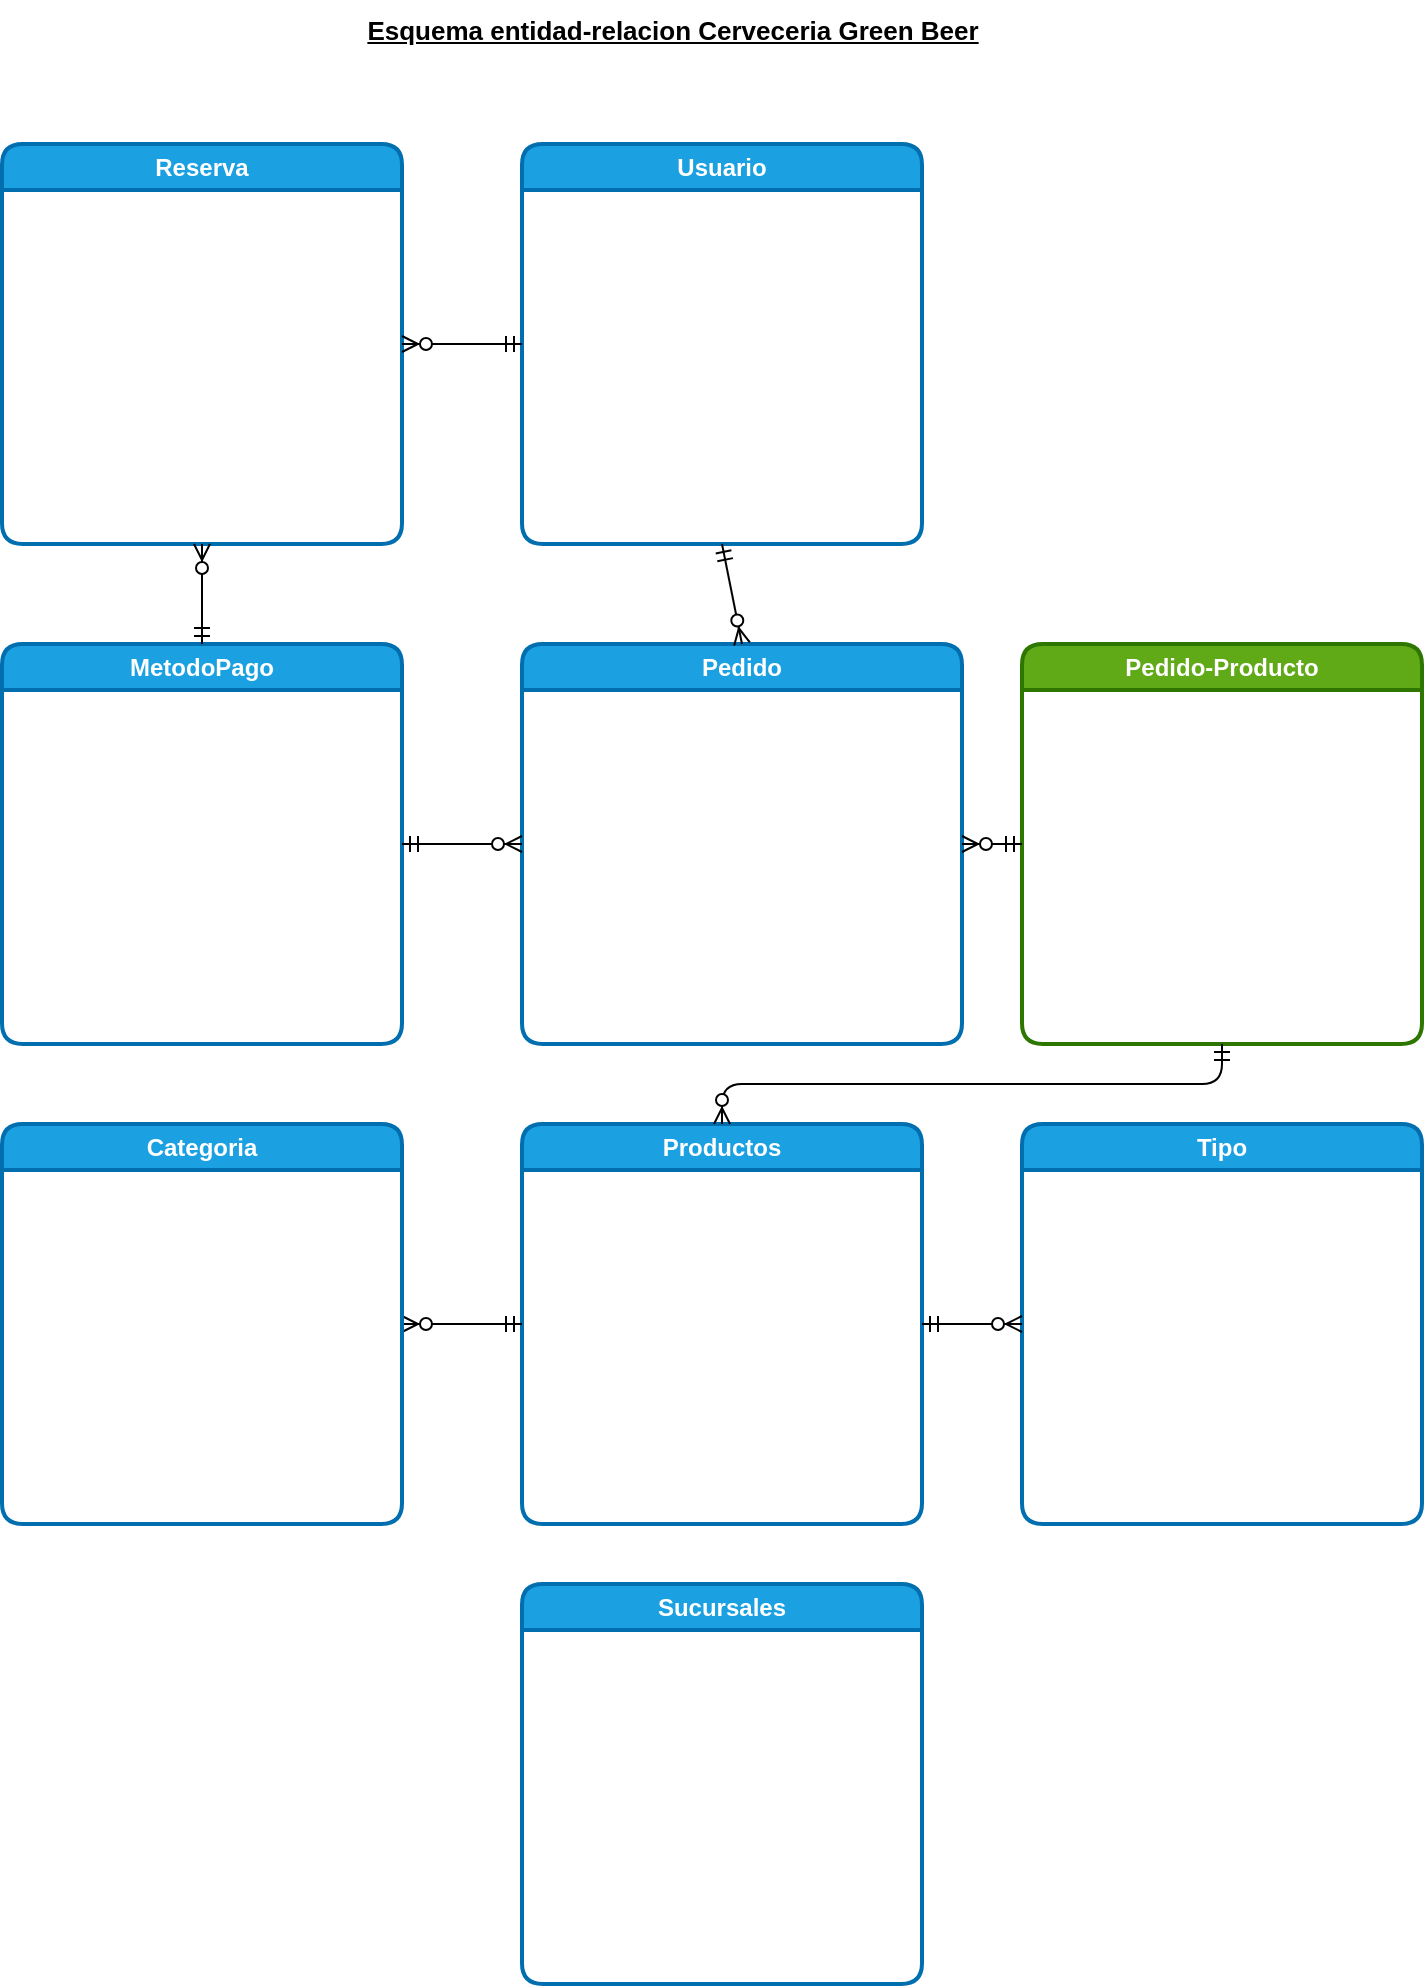 <mxfile>
    <diagram name="Página-1" id="uT9yLsgqjFHyx92FWntv">
        <mxGraphModel dx="904" dy="607" grid="1" gridSize="10" guides="1" tooltips="1" connect="1" arrows="1" fold="1" page="1" pageScale="1" pageWidth="827" pageHeight="1169" background="none" math="0" shadow="0">
            <root>
                <mxCell id="0"/>
                <mxCell id="1" parent="0"/>
                <mxCell id="jhApCoZ5-Amo9dIsdA1J-1" value="Usuario" style="swimlane;whiteSpace=wrap;html=1;fillColor=#1ba1e2;strokeColor=#006EAF;strokeWidth=2;fontColor=#ffffff;rounded=1;" parent="1" vertex="1">
                    <mxGeometry x="340" y="80" width="200" height="200" as="geometry"/>
                </mxCell>
                <mxCell id="4UzkKI2sTNi-MiWqPZaZ-10" value="id: number&lt;div style=&quot;font-size: 12px;&quot;&gt;name: string&lt;/div&gt;&lt;div style=&quot;font-size: 12px;&quot;&gt;lastName: string&lt;/div&gt;&lt;div style=&quot;font-size: 12px;&quot;&gt;user: string&lt;/div&gt;&lt;div style=&quot;font-size: 12px;&quot;&gt;email: string&lt;/div&gt;&lt;div style=&quot;font-size: 12px;&quot;&gt;password: string&lt;/div&gt;&lt;div style=&quot;font-size: 12px;&quot;&gt;age: number&lt;/div&gt;&lt;div style=&quot;font-size: 12px;&quot;&gt;direccion: string&lt;/div&gt;&lt;div style=&quot;font-size: 12px;&quot;&gt;idRol: FK rol&lt;/div&gt;" style="text;html=1;align=left;verticalAlign=middle;resizable=0;points=[];autosize=1;strokeColor=none;fillColor=none;fontSize=12;fontColor=#FFFFFF;rounded=1;" parent="jhApCoZ5-Amo9dIsdA1J-1" vertex="1">
                    <mxGeometry x="10" y="30" width="110" height="140" as="geometry"/>
                </mxCell>
                <mxCell id="jhApCoZ5-Amo9dIsdA1J-2" value="Productos" style="swimlane;whiteSpace=wrap;html=1;fillColor=#1ba1e2;strokeColor=#006EAF;strokeWidth=2;fontColor=#ffffff;rounded=1;" parent="1" vertex="1">
                    <mxGeometry x="340" y="570" width="200" height="200" as="geometry"/>
                </mxCell>
                <mxCell id="R0fsu3MzCKlck9rWGBXX-3" value="id: number&lt;div&gt;title: string&lt;/div&gt;&lt;div&gt;img: string&lt;/div&gt;&lt;div&gt;descripcion: string&lt;/div&gt;&lt;div&gt;ingredientes: string&lt;/div&gt;&lt;div&gt;price: number&lt;/div&gt;&lt;div&gt;valoracion: number&lt;/div&gt;&lt;div&gt;idCategoria: FK Categoria&lt;/div&gt;&lt;div&gt;idTipo: FK Tipo&lt;/div&gt;" style="text;html=1;align=left;verticalAlign=middle;resizable=0;points=[];autosize=1;strokeColor=none;fillColor=none;fontColor=#FFFFFF;rounded=1;" parent="jhApCoZ5-Amo9dIsdA1J-2" vertex="1">
                    <mxGeometry x="10" y="30" width="160" height="140" as="geometry"/>
                </mxCell>
                <mxCell id="jhApCoZ5-Amo9dIsdA1J-3" value="Pedido" style="swimlane;whiteSpace=wrap;html=1;fillColor=#1ba1e2;strokeColor=#006EAF;strokeWidth=2;fontColor=#ffffff;rounded=1;" parent="1" vertex="1">
                    <mxGeometry x="340" y="330" width="220" height="200" as="geometry"/>
                </mxCell>
                <mxCell id="4UzkKI2sTNi-MiWqPZaZ-12" value="id: number&lt;div&gt;idPedidoProducto: FK Pedido-Prod&lt;/div&gt;&lt;div&gt;idUsuario: FK Usuario&lt;/div&gt;&lt;div&gt;fecha : date&lt;/div&gt;&lt;div&gt;idMetodoPago: FK MetodoPago&lt;/div&gt;&lt;div&gt;detalle: string&lt;/div&gt;" style="text;html=1;align=left;verticalAlign=middle;resizable=0;points=[];autosize=1;strokeColor=none;fillColor=none;strokeWidth=2;fontColor=#FFFFFF;rounded=1;" parent="jhApCoZ5-Amo9dIsdA1J-3" vertex="1">
                    <mxGeometry x="10" y="30" width="210" height="100" as="geometry"/>
                </mxCell>
                <mxCell id="jhApCoZ5-Amo9dIsdA1J-6" value="Reserva" style="swimlane;whiteSpace=wrap;html=1;fillColor=#1ba1e2;strokeColor=#006EAF;startSize=23;strokeWidth=2;fontColor=#ffffff;rounded=1;" parent="1" vertex="1">
                    <mxGeometry x="80" y="80" width="200" height="200" as="geometry"/>
                </mxCell>
                <mxCell id="4UzkKI2sTNi-MiWqPZaZ-9" value="id: number&lt;div style=&quot;font-size: 12px;&quot;&gt;fechaHora: dateTime&lt;/div&gt;&lt;div style=&quot;font-size: 12px;&quot;&gt;cantidad: number&lt;/div&gt;&lt;div style=&quot;font-size: 12px;&quot;&gt;idUsuario: FK usuario&lt;/div&gt;&lt;div style=&quot;font-size: 12px;&quot;&gt;idMetodoPago: FK MetodoPago&lt;/div&gt;&lt;div style=&quot;font-size: 12px;&quot;&gt;mesa: number&lt;/div&gt;" style="text;html=1;align=left;verticalAlign=middle;resizable=0;points=[];autosize=1;strokeColor=none;fillColor=none;labelBorderColor=none;labelBackgroundColor=none;fontSize=12;fontColor=#FFFFFF;rounded=1;" parent="jhApCoZ5-Amo9dIsdA1J-6" vertex="1">
                    <mxGeometry x="10" y="30" width="190" height="100" as="geometry"/>
                </mxCell>
                <mxCell id="jhApCoZ5-Amo9dIsdA1J-23" value="Pedido-Producto" style="swimlane;whiteSpace=wrap;html=1;fillColor=#60a917;strokeColor=#2D7600;strokeWidth=2;fontColor=#ffffff;rounded=1;" parent="1" vertex="1">
                    <mxGeometry x="590" y="330" width="200" height="200" as="geometry">
                        <mxRectangle x="590" y="330" width="140" height="30" as="alternateBounds"/>
                    </mxGeometry>
                </mxCell>
                <mxCell id="R0fsu3MzCKlck9rWGBXX-2" value="&lt;div&gt;id:number&lt;/div&gt;&lt;div&gt;idProducto: FK producto&lt;/div&gt;&lt;div&gt;idPedido: FK Pedido&lt;/div&gt;&lt;div&gt;cantidad : number&lt;/div&gt;&lt;div&gt;&lt;br&gt;&lt;/div&gt;" style="text;html=1;align=left;verticalAlign=middle;resizable=0;points=[];autosize=1;strokeColor=none;fillColor=none;fontColor=#FFFFFF;rounded=1;" parent="jhApCoZ5-Amo9dIsdA1J-23" vertex="1">
                    <mxGeometry x="10" y="20" width="150" height="90" as="geometry"/>
                </mxCell>
                <mxCell id="jhApCoZ5-Amo9dIsdA1J-26" value="" style="fontSize=12;html=1;endArrow=ERzeroToMany;startArrow=ERmandOne;rounded=1;entryX=1;entryY=0.5;entryDx=0;entryDy=0;exitX=0;exitY=0.5;exitDx=0;exitDy=0;fontColor=#FFFFFF;" parent="1" source="jhApCoZ5-Amo9dIsdA1J-1" target="jhApCoZ5-Amo9dIsdA1J-6" edge="1">
                    <mxGeometry width="100" height="100" relative="1" as="geometry">
                        <mxPoint x="290" y="220" as="sourcePoint"/>
                        <mxPoint x="330" y="220" as="targetPoint"/>
                    </mxGeometry>
                </mxCell>
                <mxCell id="jhApCoZ5-Amo9dIsdA1J-27" value="" style="fontSize=12;html=1;endArrow=ERzeroToMany;startArrow=ERmandOne;rounded=1;exitX=0;exitY=0.5;exitDx=0;exitDy=0;entryX=1;entryY=0.7;entryDx=0;entryDy=0;entryPerimeter=0;fontColor=#FFFFFF;" parent="1" source="jhApCoZ5-Amo9dIsdA1J-23" target="4UzkKI2sTNi-MiWqPZaZ-12" edge="1">
                    <mxGeometry width="100" height="100" relative="1" as="geometry">
                        <mxPoint x="390" y="530" as="sourcePoint"/>
                        <mxPoint x="480" y="530" as="targetPoint"/>
                    </mxGeometry>
                </mxCell>
                <mxCell id="jhApCoZ5-Amo9dIsdA1J-31" value="" style="fontSize=12;html=1;endArrow=ERzeroToMany;startArrow=ERmandOne;rounded=1;exitX=0.5;exitY=1;exitDx=0;exitDy=0;entryX=0.5;entryY=0;entryDx=0;entryDy=0;fontColor=#FFFFFF;" parent="1" source="jhApCoZ5-Amo9dIsdA1J-1" target="jhApCoZ5-Amo9dIsdA1J-3" edge="1">
                    <mxGeometry width="100" height="100" relative="1" as="geometry">
                        <mxPoint x="350" y="190" as="sourcePoint"/>
                        <mxPoint x="150" y="320" as="targetPoint"/>
                    </mxGeometry>
                </mxCell>
                <mxCell id="jhApCoZ5-Amo9dIsdA1J-33" value="" style="fontSize=12;html=1;endArrow=ERzeroToMany;startArrow=ERmandOne;rounded=1;edgeStyle=orthogonalEdgeStyle;entryX=0.5;entryY=0;entryDx=0;entryDy=0;exitX=0.5;exitY=1;exitDx=0;exitDy=0;fontColor=#FFFFFF;" parent="1" source="jhApCoZ5-Amo9dIsdA1J-23" target="jhApCoZ5-Amo9dIsdA1J-2" edge="1">
                    <mxGeometry width="100" height="100" relative="1" as="geometry">
                        <mxPoint x="440" y="770" as="sourcePoint"/>
                        <mxPoint x="690" y="770" as="targetPoint"/>
                        <Array as="points">
                            <mxPoint x="690" y="550"/>
                            <mxPoint x="440" y="550"/>
                        </Array>
                    </mxGeometry>
                </mxCell>
                <mxCell id="jhApCoZ5-Amo9dIsdA1J-35" value="" style="fontSize=12;html=1;endArrow=ERzeroToMany;startArrow=ERmandOne;rounded=1;entryX=1;entryY=0.5;entryDx=0;entryDy=0;exitX=0;exitY=0.5;exitDx=0;exitDy=0;fontColor=#FFFFFF;" parent="1" source="jhApCoZ5-Amo9dIsdA1J-2" target="jhApCoZ5-Amo9dIsdA1J-4" edge="1">
                    <mxGeometry width="100" height="100" relative="1" as="geometry">
                        <mxPoint x="350" y="440" as="sourcePoint"/>
                        <mxPoint x="280" y="440" as="targetPoint"/>
                    </mxGeometry>
                </mxCell>
                <mxCell id="jhApCoZ5-Amo9dIsdA1J-37" value="Esquema entidad-relacion Cerveceria Green Beer" style="text;html=1;align=center;verticalAlign=middle;resizable=0;points=[];autosize=1;strokeColor=none;fillColor=none;fontStyle=5;fontSize=13;rounded=1;" parent="1" vertex="1">
                    <mxGeometry x="260" y="8" width="310" height="30" as="geometry"/>
                </mxCell>
                <mxCell id="jhApCoZ5-Amo9dIsdA1J-5" value="MetodoPago" style="swimlane;whiteSpace=wrap;html=1;fillColor=#1ba1e2;strokeColor=#006EAF;strokeWidth=2;fontColor=#ffffff;rounded=1;" parent="1" vertex="1">
                    <mxGeometry x="80" y="330" width="200" height="200" as="geometry"/>
                </mxCell>
                <mxCell id="4UzkKI2sTNi-MiWqPZaZ-13" value="id: number&lt;div&gt;metodoPago: string&lt;/div&gt;" style="text;html=1;align=left;verticalAlign=middle;resizable=0;points=[];autosize=1;strokeColor=none;fillColor=none;fontColor=#FFFFFF;rounded=1;" parent="jhApCoZ5-Amo9dIsdA1J-5" vertex="1">
                    <mxGeometry x="5" y="40" width="130" height="40" as="geometry"/>
                </mxCell>
                <mxCell id="jhApCoZ5-Amo9dIsdA1J-32" value="" style="fontSize=12;html=1;endArrow=ERzeroToMany;startArrow=ERmandOne;rounded=1;fontColor=#FFFFFF;" parent="1" edge="1">
                    <mxGeometry width="100" height="100" relative="1" as="geometry">
                        <mxPoint x="280" y="430" as="sourcePoint"/>
                        <mxPoint x="340" y="430" as="targetPoint"/>
                    </mxGeometry>
                </mxCell>
                <mxCell id="jhApCoZ5-Amo9dIsdA1J-4" value="Categoria" style="swimlane;whiteSpace=wrap;html=1;fillColor=#1ba1e2;strokeColor=#006EAF;strokeWidth=2;fontColor=#ffffff;rounded=1;" parent="1" vertex="1">
                    <mxGeometry x="80" y="570" width="200" height="200" as="geometry"/>
                </mxCell>
                <mxCell id="R0fsu3MzCKlck9rWGBXX-4" value="id: number&lt;div&gt;nombre: string&lt;/div&gt;" style="text;html=1;align=left;verticalAlign=middle;resizable=0;points=[];autosize=1;strokeColor=none;fillColor=none;fontColor=#FFFFFF;rounded=1;" parent="jhApCoZ5-Amo9dIsdA1J-4" vertex="1">
                    <mxGeometry x="10" y="30" width="100" height="40" as="geometry"/>
                </mxCell>
                <mxCell id="R0fsu3MzCKlck9rWGBXX-1" value="" style="fontSize=12;html=1;endArrow=ERzeroToMany;startArrow=ERmandOne;rounded=1;entryX=0.5;entryY=1;entryDx=0;entryDy=0;exitX=0.5;exitY=0;exitDx=0;exitDy=0;fontColor=#FFFFFF;" parent="1" source="jhApCoZ5-Amo9dIsdA1J-5" target="jhApCoZ5-Amo9dIsdA1J-6" edge="1">
                    <mxGeometry width="100" height="100" relative="1" as="geometry">
                        <mxPoint x="350" y="190" as="sourcePoint"/>
                        <mxPoint x="290" y="190" as="targetPoint"/>
                    </mxGeometry>
                </mxCell>
                <mxCell id="R0fsu3MzCKlck9rWGBXX-5" value="Tipo" style="swimlane;whiteSpace=wrap;html=1;fillColor=#1ba1e2;strokeColor=#006EAF;strokeWidth=2;fontColor=#ffffff;rounded=1;" parent="1" vertex="1">
                    <mxGeometry x="590" y="570" width="200" height="200" as="geometry"/>
                </mxCell>
                <mxCell id="R0fsu3MzCKlck9rWGBXX-6" value="id: number&lt;div&gt;nombre: string&lt;/div&gt;" style="text;html=1;align=left;verticalAlign=middle;resizable=0;points=[];autosize=1;strokeColor=none;fillColor=none;fontColor=#FFFFFF;rounded=1;" parent="R0fsu3MzCKlck9rWGBXX-5" vertex="1">
                    <mxGeometry x="10" y="30" width="100" height="40" as="geometry"/>
                </mxCell>
                <mxCell id="R0fsu3MzCKlck9rWGBXX-7" value="" style="fontSize=12;html=1;endArrow=ERzeroToMany;startArrow=ERmandOne;rounded=1;entryX=0;entryY=0.5;entryDx=0;entryDy=0;exitX=1;exitY=0.5;exitDx=0;exitDy=0;fontColor=#FFFFFF;" parent="1" source="jhApCoZ5-Amo9dIsdA1J-2" target="R0fsu3MzCKlck9rWGBXX-5" edge="1">
                    <mxGeometry width="100" height="100" relative="1" as="geometry">
                        <mxPoint x="350" y="680" as="sourcePoint"/>
                        <mxPoint x="290" y="680" as="targetPoint"/>
                    </mxGeometry>
                </mxCell>
                <mxCell id="R0fsu3MzCKlck9rWGBXX-8" value="Sucursales" style="swimlane;whiteSpace=wrap;html=1;fillColor=#1ba1e2;strokeColor=#006EAF;rounded=1;strokeWidth=2;fontColor=#ffffff;" parent="1" vertex="1">
                    <mxGeometry x="340" y="800" width="200" height="200" as="geometry"/>
                </mxCell>
                <mxCell id="R0fsu3MzCKlck9rWGBXX-9" value="id: number&lt;div&gt;nombre: string&lt;/div&gt;&lt;div&gt;direccion: string&lt;/div&gt;&lt;div&gt;telefono: number&lt;/div&gt;&lt;div&gt;imagen: string&lt;/div&gt;" style="text;html=1;align=left;verticalAlign=middle;resizable=0;points=[];autosize=1;strokeColor=none;fillColor=none;fontColor=#FFFFFF;rounded=1;" parent="R0fsu3MzCKlck9rWGBXX-8" vertex="1">
                    <mxGeometry x="10" y="30" width="110" height="90" as="geometry"/>
                </mxCell>
            </root>
        </mxGraphModel>
    </diagram>
</mxfile>